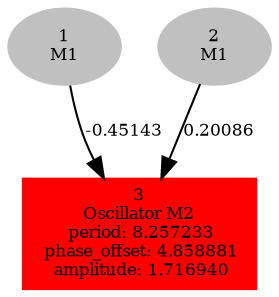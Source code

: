  digraph g{ forcelabels=true;
1[label=<1<BR/>M1>,color="grey",style=filled,fontsize=8];
2[label=<2<BR/>M1>,color="grey",style=filled,fontsize=8];
3 [label=<3<BR />Oscillator M2<BR /> period: 8.257233<BR /> phase_offset: 4.858881<BR /> amplitude: 1.716940>, shape=box,color=red,style=filled,fontsize=8];1 -> 3[label="-0.45143 ",fontsize="8"];
2 -> 3[label="0.20086 ",fontsize="8"];
 }
